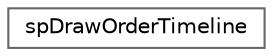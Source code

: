 digraph "类继承关系图"
{
 // LATEX_PDF_SIZE
  bgcolor="transparent";
  edge [fontname=Helvetica,fontsize=10,labelfontname=Helvetica,labelfontsize=10];
  node [fontname=Helvetica,fontsize=10,shape=box,height=0.2,width=0.4];
  rankdir="LR";
  Node0 [id="Node000000",label="spDrawOrderTimeline",height=0.2,width=0.4,color="grey40", fillcolor="white", style="filled",URL="$structsp_draw_order_timeline.html",tooltip=" "];
}
